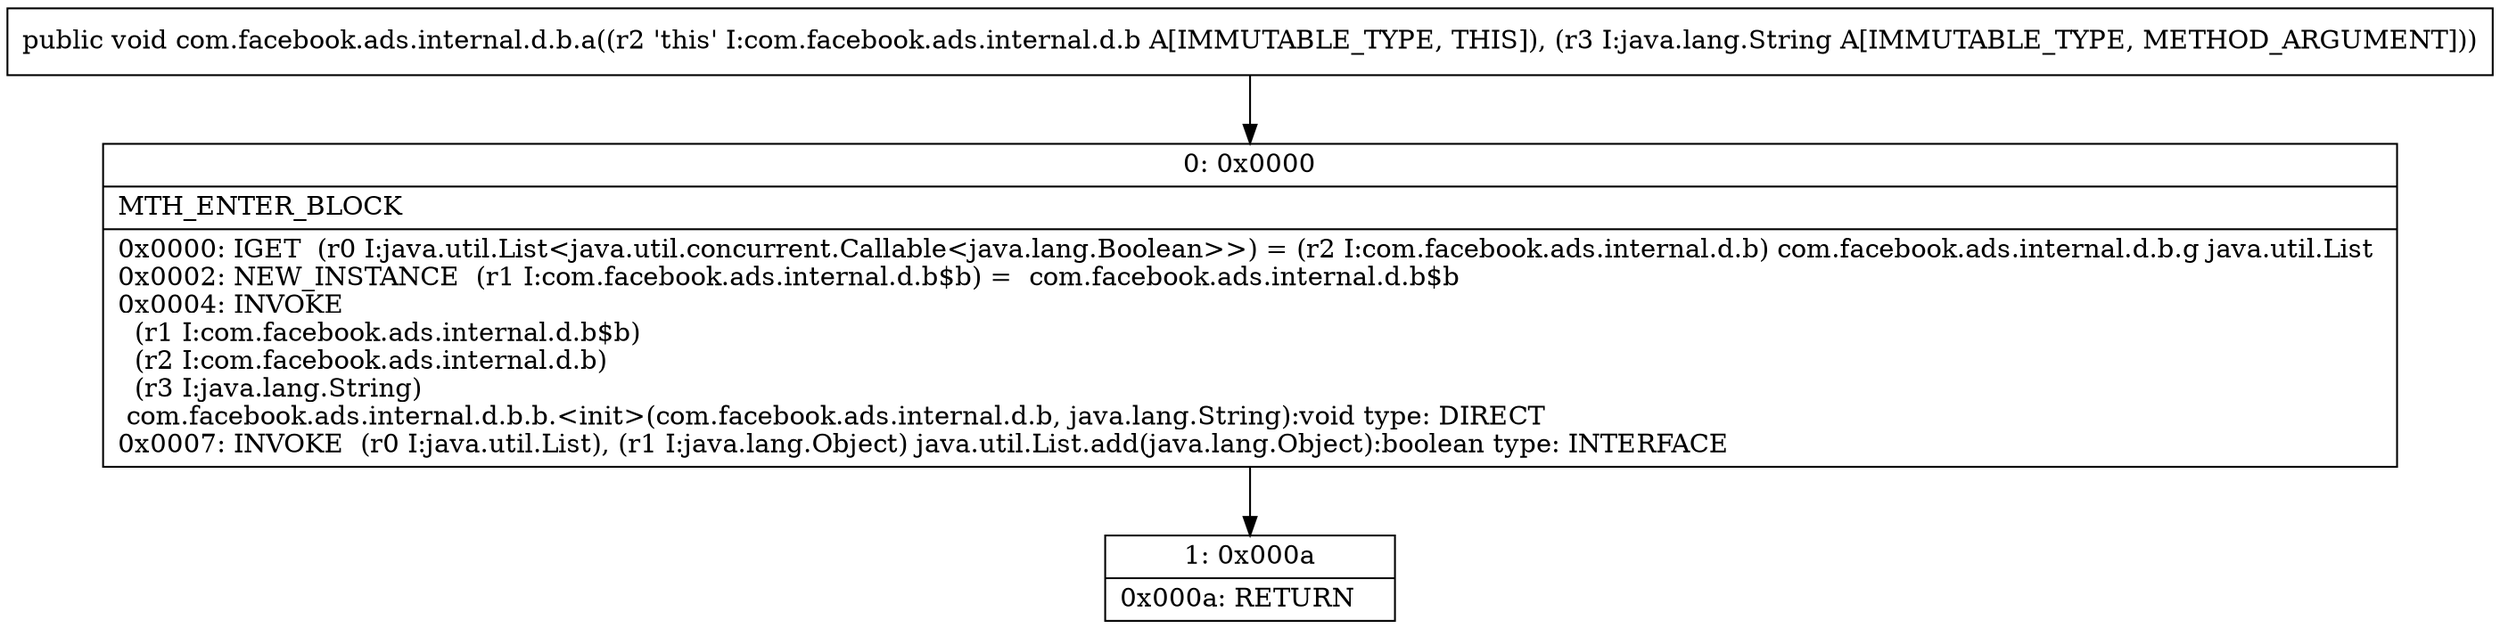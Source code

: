 digraph "CFG forcom.facebook.ads.internal.d.b.a(Ljava\/lang\/String;)V" {
Node_0 [shape=record,label="{0\:\ 0x0000|MTH_ENTER_BLOCK\l|0x0000: IGET  (r0 I:java.util.List\<java.util.concurrent.Callable\<java.lang.Boolean\>\>) = (r2 I:com.facebook.ads.internal.d.b) com.facebook.ads.internal.d.b.g java.util.List \l0x0002: NEW_INSTANCE  (r1 I:com.facebook.ads.internal.d.b$b) =  com.facebook.ads.internal.d.b$b \l0x0004: INVOKE  \l  (r1 I:com.facebook.ads.internal.d.b$b)\l  (r2 I:com.facebook.ads.internal.d.b)\l  (r3 I:java.lang.String)\l com.facebook.ads.internal.d.b.b.\<init\>(com.facebook.ads.internal.d.b, java.lang.String):void type: DIRECT \l0x0007: INVOKE  (r0 I:java.util.List), (r1 I:java.lang.Object) java.util.List.add(java.lang.Object):boolean type: INTERFACE \l}"];
Node_1 [shape=record,label="{1\:\ 0x000a|0x000a: RETURN   \l}"];
MethodNode[shape=record,label="{public void com.facebook.ads.internal.d.b.a((r2 'this' I:com.facebook.ads.internal.d.b A[IMMUTABLE_TYPE, THIS]), (r3 I:java.lang.String A[IMMUTABLE_TYPE, METHOD_ARGUMENT])) }"];
MethodNode -> Node_0;
Node_0 -> Node_1;
}

